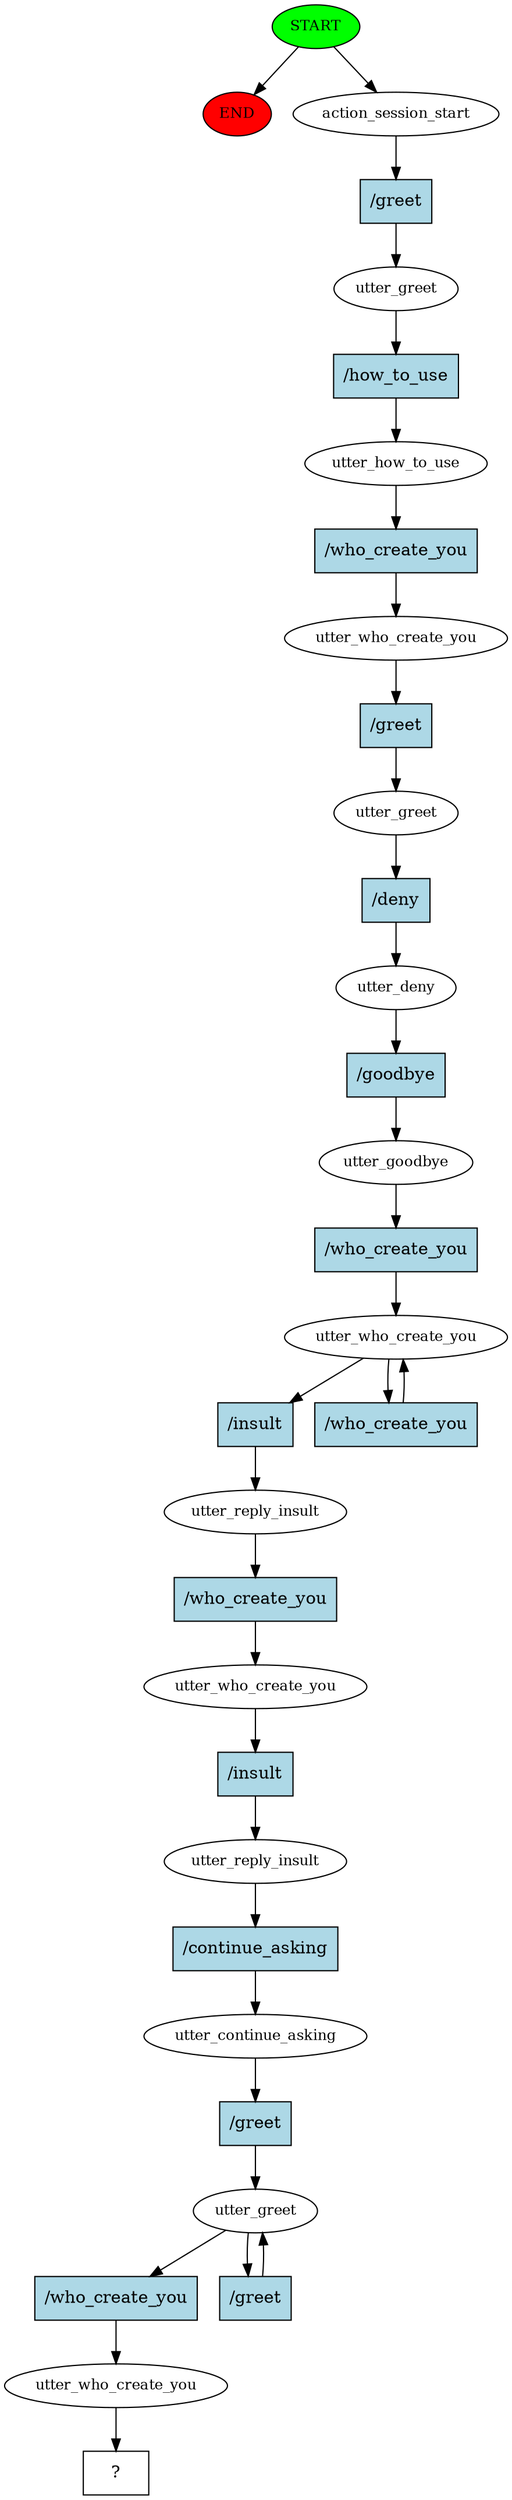 digraph  {
0 [class="start active", fillcolor=green, fontsize=12, label=START, style=filled];
"-1" [class=end, fillcolor=red, fontsize=12, label=END, style=filled];
1 [class=active, fontsize=12, label=action_session_start];
2 [class=active, fontsize=12, label=utter_greet];
3 [class=active, fontsize=12, label=utter_how_to_use];
4 [class=active, fontsize=12, label=utter_who_create_you];
5 [class=active, fontsize=12, label=utter_greet];
6 [class=active, fontsize=12, label=utter_deny];
7 [class=active, fontsize=12, label=utter_goodbye];
8 [class=active, fontsize=12, label=utter_who_create_you];
10 [class=active, fontsize=12, label=utter_reply_insult];
11 [class=active, fontsize=12, label=utter_who_create_you];
12 [class=active, fontsize=12, label=utter_reply_insult];
13 [class=active, fontsize=12, label=utter_continue_asking];
14 [class=active, fontsize=12, label=utter_greet];
16 [class=active, fontsize=12, label=utter_who_create_you];
17 [class="intent dashed active", label="  ?  ", shape=rect];
18 [class="intent active", fillcolor=lightblue, label="/greet", shape=rect, style=filled];
19 [class="intent active", fillcolor=lightblue, label="/how_to_use", shape=rect, style=filled];
20 [class="intent active", fillcolor=lightblue, label="/who_create_you", shape=rect, style=filled];
21 [class="intent active", fillcolor=lightblue, label="/greet", shape=rect, style=filled];
22 [class="intent active", fillcolor=lightblue, label="/deny", shape=rect, style=filled];
23 [class="intent active", fillcolor=lightblue, label="/goodbye", shape=rect, style=filled];
24 [class="intent active", fillcolor=lightblue, label="/who_create_you", shape=rect, style=filled];
25 [class="intent active", fillcolor=lightblue, label="/insult", shape=rect, style=filled];
26 [class="intent active", fillcolor=lightblue, label="/who_create_you", shape=rect, style=filled];
27 [class="intent active", fillcolor=lightblue, label="/who_create_you", shape=rect, style=filled];
28 [class="intent active", fillcolor=lightblue, label="/insult", shape=rect, style=filled];
29 [class="intent active", fillcolor=lightblue, label="/continue_asking", shape=rect, style=filled];
30 [class="intent active", fillcolor=lightblue, label="/greet", shape=rect, style=filled];
31 [class="intent active", fillcolor=lightblue, label="/who_create_you", shape=rect, style=filled];
32 [class="intent active", fillcolor=lightblue, label="/greet", shape=rect, style=filled];
0 -> "-1"  [class="", key=NONE, label=""];
0 -> 1  [class=active, key=NONE, label=""];
1 -> 18  [class=active, key=0];
2 -> 19  [class=active, key=0];
3 -> 20  [class=active, key=0];
4 -> 21  [class=active, key=0];
5 -> 22  [class=active, key=0];
6 -> 23  [class=active, key=0];
7 -> 24  [class=active, key=0];
8 -> 25  [class=active, key=0];
8 -> 26  [class=active, key=0];
10 -> 27  [class=active, key=0];
11 -> 28  [class=active, key=0];
12 -> 29  [class=active, key=0];
13 -> 30  [class=active, key=0];
14 -> 31  [class=active, key=0];
14 -> 32  [class=active, key=0];
16 -> 17  [class=active, key=NONE, label=""];
18 -> 2  [class=active, key=0];
19 -> 3  [class=active, key=0];
20 -> 4  [class=active, key=0];
21 -> 5  [class=active, key=0];
22 -> 6  [class=active, key=0];
23 -> 7  [class=active, key=0];
24 -> 8  [class=active, key=0];
25 -> 10  [class=active, key=0];
26 -> 8  [class=active, key=0];
27 -> 11  [class=active, key=0];
28 -> 12  [class=active, key=0];
29 -> 13  [class=active, key=0];
30 -> 14  [class=active, key=0];
31 -> 16  [class=active, key=0];
32 -> 14  [class=active, key=0];
}
